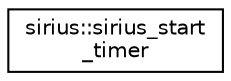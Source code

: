 digraph "Graphical Class Hierarchy"
{
 // INTERACTIVE_SVG=YES
  edge [fontname="Helvetica",fontsize="10",labelfontname="Helvetica",labelfontsize="10"];
  node [fontname="Helvetica",fontsize="10",shape=record];
  rankdir="LR";
  Node1 [label="sirius::sirius_start\l_timer",height=0.2,width=0.4,color="black", fillcolor="white", style="filled",URL="$interfacesirius_1_1sirius__start__timer.html"];
}
